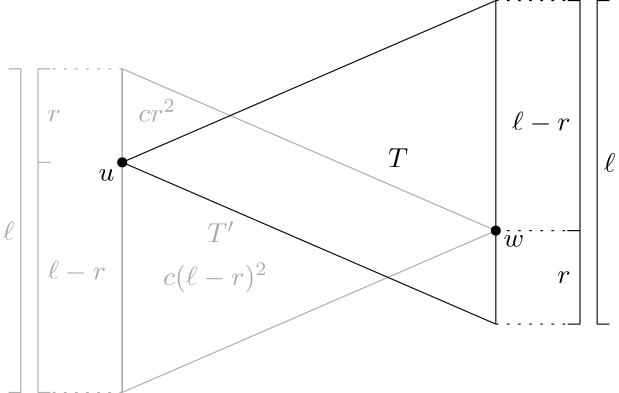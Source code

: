 <?xml version="1.0"?>
<!DOCTYPE ipe SYSTEM "ipe.dtd">
<ipe version="70005" creator="Ipe 7.1.1">
<info created="D:20130103095948" modified="D:20130103141045"/>
<ipestyle name="basic">
<symbol name="arrow/arc(spx)">
<path stroke="sym-stroke" fill="sym-stroke" pen="sym-pen">
0 0 m
-1 0.333 l
-1 -0.333 l
h
</path>
</symbol>
<symbol name="arrow/farc(spx)">
<path stroke="sym-stroke" fill="white" pen="sym-pen">
0 0 m
-1 0.333 l
-1 -0.333 l
h
</path>
</symbol>
<symbol name="mark/circle(sx)" transformations="translations">
<path fill="sym-stroke">
0.6 0 0 0.6 0 0 e
0.4 0 0 0.4 0 0 e
</path>
</symbol>
<symbol name="mark/disk(sx)" transformations="translations">
<path fill="sym-stroke">
0.6 0 0 0.6 0 0 e
</path>
</symbol>
<symbol name="mark/fdisk(sfx)" transformations="translations">
<group>
<path fill="sym-fill">
0.5 0 0 0.5 0 0 e
</path>
<path fill="sym-stroke" fillrule="eofill">
0.6 0 0 0.6 0 0 e
0.4 0 0 0.4 0 0 e
</path>
</group>
</symbol>
<symbol name="mark/box(sx)" transformations="translations">
<path fill="sym-stroke" fillrule="eofill">
-0.6 -0.6 m
0.6 -0.6 l
0.6 0.6 l
-0.6 0.6 l
h
-0.4 -0.4 m
0.4 -0.4 l
0.4 0.4 l
-0.4 0.4 l
h
</path>
</symbol>
<symbol name="mark/square(sx)" transformations="translations">
<path fill="sym-stroke">
-0.6 -0.6 m
0.6 -0.6 l
0.6 0.6 l
-0.6 0.6 l
h
</path>
</symbol>
<symbol name="mark/fsquare(sfx)" transformations="translations">
<group>
<path fill="sym-fill">
-0.5 -0.5 m
0.5 -0.5 l
0.5 0.5 l
-0.5 0.5 l
h
</path>
<path fill="sym-stroke" fillrule="eofill">
-0.6 -0.6 m
0.6 -0.6 l
0.6 0.6 l
-0.6 0.6 l
h
-0.4 -0.4 m
0.4 -0.4 l
0.4 0.4 l
-0.4 0.4 l
h
</path>
</group>
</symbol>
<symbol name="mark/cross(sx)" transformations="translations">
<group>
<path fill="sym-stroke">
-0.43 -0.57 m
0.57 0.43 l
0.43 0.57 l
-0.57 -0.43 l
h
</path>
<path fill="sym-stroke">
-0.43 0.57 m
0.57 -0.43 l
0.43 -0.57 l
-0.57 0.43 l
h
</path>
</group>
</symbol>
<symbol name="arrow/fnormal(spx)">
<path stroke="sym-stroke" fill="white" pen="sym-pen">
0 0 m
-1 0.333 l
-1 -0.333 l
h
</path>
</symbol>
<symbol name="arrow/pointed(spx)">
<path stroke="sym-stroke" fill="sym-stroke" pen="sym-pen">
0 0 m
-1 0.333 l
-0.8 0 l
-1 -0.333 l
h
</path>
</symbol>
<symbol name="arrow/fpointed(spx)">
<path stroke="sym-stroke" fill="white" pen="sym-pen">
0 0 m
-1 0.333 l
-0.8 0 l
-1 -0.333 l
h
</path>
</symbol>
<symbol name="arrow/linear(spx)">
<path stroke="sym-stroke" pen="sym-pen">
-1 0.333 m
0 0 l
-1 -0.333 l
</path>
</symbol>
<symbol name="arrow/fdouble(spx)">
<path stroke="sym-stroke" fill="white" pen="sym-pen">
0 0 m
-1 0.333 l
-1 -0.333 l
h
-1 0 m
-2 0.333 l
-2 -0.333 l
h
</path>
</symbol>
<symbol name="arrow/double(spx)">
<path stroke="sym-stroke" fill="sym-stroke" pen="sym-pen">
0 0 m
-1 0.333 l
-1 -0.333 l
h
-1 0 m
-2 0.333 l
-2 -0.333 l
h
</path>
</symbol>
<pen name="heavier" value="0.8"/>
<pen name="fat" value="1.2"/>
<pen name="ultrafat" value="2"/>
<symbolsize name="large" value="5"/>
<symbolsize name="small" value="2"/>
<symbolsize name="tiny" value="1.1"/>
<arrowsize name="large" value="10"/>
<arrowsize name="small" value="5"/>
<arrowsize name="tiny" value="3"/>
<color name="red" value="1 0 0"/>
<color name="green" value="0 1 0"/>
<color name="blue" value="0 0 1"/>
<color name="yellow" value="1 1 0"/>
<color name="orange" value="1 0.647 0"/>
<color name="gold" value="1 0.843 0"/>
<color name="purple" value="0.627 0.125 0.941"/>
<color name="gray" value="0.745"/>
<color name="brown" value="0.647 0.165 0.165"/>
<color name="navy" value="0 0 0.502"/>
<color name="pink" value="1 0.753 0.796"/>
<color name="seagreen" value="0.18 0.545 0.341"/>
<color name="turquoise" value="0.251 0.878 0.816"/>
<color name="violet" value="0.933 0.51 0.933"/>
<color name="darkblue" value="0 0 0.545"/>
<color name="darkcyan" value="0 0.545 0.545"/>
<color name="darkgray" value="0.663"/>
<color name="darkgreen" value="0 0.392 0"/>
<color name="darkmagenta" value="0.545 0 0.545"/>
<color name="darkorange" value="1 0.549 0"/>
<color name="darkred" value="0.545 0 0"/>
<color name="lightblue" value="0.678 0.847 0.902"/>
<color name="lightcyan" value="0.878 1 1"/>
<color name="lightgray" value="0.827"/>
<color name="lightgreen" value="0.565 0.933 0.565"/>
<color name="lightyellow" value="1 1 0.878"/>
<dashstyle name="dashed" value="[4] 0"/>
<dashstyle name="dotted" value="[1 3] 0"/>
<dashstyle name="dash dotted" value="[4 2 1 2] 0"/>
<dashstyle name="dash dot dotted" value="[4 2 1 2 1 2] 0"/>
<textsize name="large" value="\large"/>
<textsize name="small" value="\small"/>
<textsize name="tiny" value="\tiny"/>
<textsize name="Large" value="\Large"/>
<textsize name="LARGE" value="\LARGE"/>
<textsize name="huge" value="\huge"/>
<textsize name="Huge" value="\Huge"/>
<textsize name="footnote" value="\footnotesize"/>
<textstyle name="center" begin="\begin{center}" end="\end{center}"/>
<textstyle name="itemize" begin="\begin{itemize}" end="\end{itemize}"/>
<textstyle name="item" begin="\begin{itemize}\item{}" end="\end{itemize}"/>
<gridsize name="4 pts" value="4"/>
<gridsize name="8 pts (~3 mm)" value="8"/>
<gridsize name="16 pts (~6 mm)" value="16"/>
<gridsize name="32 pts (~12 mm)" value="32"/>
<gridsize name="10 pts (~3.5 mm)" value="10"/>
<gridsize name="20 pts (~7 mm)" value="20"/>
<gridsize name="14 pts (~5 mm)" value="14"/>
<gridsize name="28 pts (~10 mm)" value="28"/>
<gridsize name="56 pts (~20 mm)" value="56"/>
<anglesize name="90 deg" value="90"/>
<anglesize name="60 deg" value="60"/>
<anglesize name="45 deg" value="45"/>
<anglesize name="30 deg" value="30"/>
<anglesize name="22.5 deg" value="22.5"/>
<tiling name="falling" angle="-60" step="4" width="1"/>
<tiling name="rising" angle="30" step="4" width="1"/>
</ipestyle>
<page>
<layer name="alpha"/>
<view layers="alpha" active="alpha"/>
<path layer="alpha" matrix="-0.866025 0.375 0.5 0.649519 84.1323 159.23" stroke="darkgray">
163.551 711.128 m
318.864 711.128 l
</path>
<path matrix="-0.866025 -0.375 -0.5 0.649519 795.259 281.893" stroke="darkgray">
163.551 711.128 m
318.864 711.128 l
</path>
<path matrix="-1 0 0 -0.75 461.607 1215.8" stroke="darkgray">
298.056 788.785 m
298.056 633.472 l
</path>
<path matrix="-1 0 0 0.75 662.896 173.686" stroke="black">
338.959 788.785 m
334.539 788.785 l
334.539 678.356 l
338.959 678.356 l
334.539 678.356 l
334.539 633.472 l
338.959 633.472 l
</path>
<path matrix="-1 0 0 0.75 461.607 149.107" stroke="darkgray">
298.056 788.785 m
298.056 633.472 l
</path>
<use matrix="1 0 0 0.75 0 173.686" name="mark/disk(sx)" pos="163.551 711.128" size="normal" stroke="black"/>
<text matrix="1 0 0 0.75 -3.96567 173.119" transformations="translations" pos="159.004 703.064" stroke="black" type="label" width="5.703" height="4.289" depth="0" valign="baseline">$u$</text>
<use matrix="1 0 0 0.75 0 173.686" name="mark/disk(sx)" pos="298.056 678.356" size="normal" stroke="black"/>
<text matrix="1 0 0 0.75 -6.62977 169.956" transformations="translations" pos="307.468 675.594" stroke="black" type="label" width="7.401" height="4.289" depth="0" valign="baseline">$w$</text>
<text matrix="1 0 0 0.75 -5.68253 165.463" transformations="translations" pos="264.927 719.792" stroke="black" type="label" width="7.206" height="6.808" depth="0" valign="baseline">$T$</text>
<text matrix="1 0 0 0.75 1.10496 187.36" transformations="translations" pos="193.104 654.599" stroke="darkgray" type="label" width="10.001" height="7.49" depth="0" valign="baseline">$T&apos;$</text>
<path matrix="0.866025 -0.375 0.5 0.649519 -333.652 306.472" stroke="black">
163.551 711.128 m
318.864 711.128 l
</path>
<path matrix="0.866025 0.375 -0.5 0.649519 377.475 183.809" stroke="black">
163.551 711.128 m
318.864 711.128 l
</path>
<path matrix="1 0 0 0.75 0 173.686" stroke="black">
298.056 788.785 m
298.056 633.472 l
</path>
<text matrix="-1 0 0 0.75 680.275 177.547" transformations="translations" pos="343.379 705.98" stroke="black" type="label" width="4.151" height="6.918" depth="0" valign="center">$\ell$</text>
<text matrix="-1 0 0 0.75 667.316 176.953" transformations="translations" pos="342.344 651.557" stroke="black" type="label" width="4.771" height="4.289" depth="0" halign="right" valign="center">$r$</text>
<text matrix="-1 0 0 0.75 665.659 178.216" transformations="translations" pos="340.686 724.485" stroke="black" type="label" width="21.099" height="6.919" depth="0.83" halign="right" valign="center">$\ell-r$</text>
<text matrix="1 0 0 0.75 0 173.686" transformations="translations" pos="178.257 652.11" stroke="darkgray" type="label" width="37.629" height="8.11" depth="2.49" valign="baseline">$c(\ell-r)^2$</text>
<text matrix="1 0 0 0.75 -8.9226 232.525" transformations="translations" pos="178.257 652.11" stroke="darkgray" type="label" width="13.552" height="8.11" depth="0" valign="baseline">$cr^2$</text>
<path matrix="-1 0 0 0.75 669.079 173.686" stroke="black">
330.12 788.785 m
334.539 788.785 l
334.539 633.472 l
330.12 633.472 l
</path>
<path matrix="1 0 0 0.75 0 173.686" stroke="black" dash="dotted">
298.055 788.785 m
323.937 788.785 l
</path>
<path matrix="1 0 0 0.75 0 173.686" stroke="black" dash="dotted">
298.057 678.356 m
323.937 678.356 l
</path>
<path matrix="1 0 0 0.75 0 173.686" stroke="black" dash="dotted">
298.056 633.472 m
323.937 633.472 l
</path>
<path matrix="1 0 0 -0.75 -201.289 1215.8" stroke="darkgray">
338.959 788.785 m
334.539 788.785 l
334.539 678.356 l
338.959 678.356 l
334.539 678.356 l
334.539 633.472 l
338.959 633.472 l
</path>
<text matrix="1 0 0 -0.75 -218.668 1211.94" transformations="translations" pos="343.379 705.98" stroke="darkgray" type="label" width="4.151" height="6.918" depth="0" halign="right" valign="center">$\ell$</text>
<text matrix="1 0 0 -0.75 -205.709 1212.53" transformations="translations" pos="342.344 651.557" stroke="darkgray" type="label" width="4.771" height="4.289" depth="0" valign="center">$r$</text>
<text matrix="1 0 0 -0.75 -204.052 1211.27" transformations="translations" pos="340.686 724.485" stroke="darkgray" type="label" width="21.099" height="6.919" depth="0.83" valign="center">$\ell-r$</text>
<path matrix="1 0 0 -0.75 -207.472 1215.8" stroke="darkgray">
330.12 788.785 m
334.539 788.785 l
334.539 633.472 l
330.12 633.472 l
</path>
<path matrix="-1 0 0 -0.75 461.607 1215.8" stroke="darkgray" dash="dotted">
298.055 788.785 m
323.937 788.785 l
</path>
<path matrix="-1 0 0 -0.75 461.607 1215.8" stroke="darkgray" dash="dotted">
298.056 633.472 m
323.937 633.472 l
</path>
</page>
</ipe>
